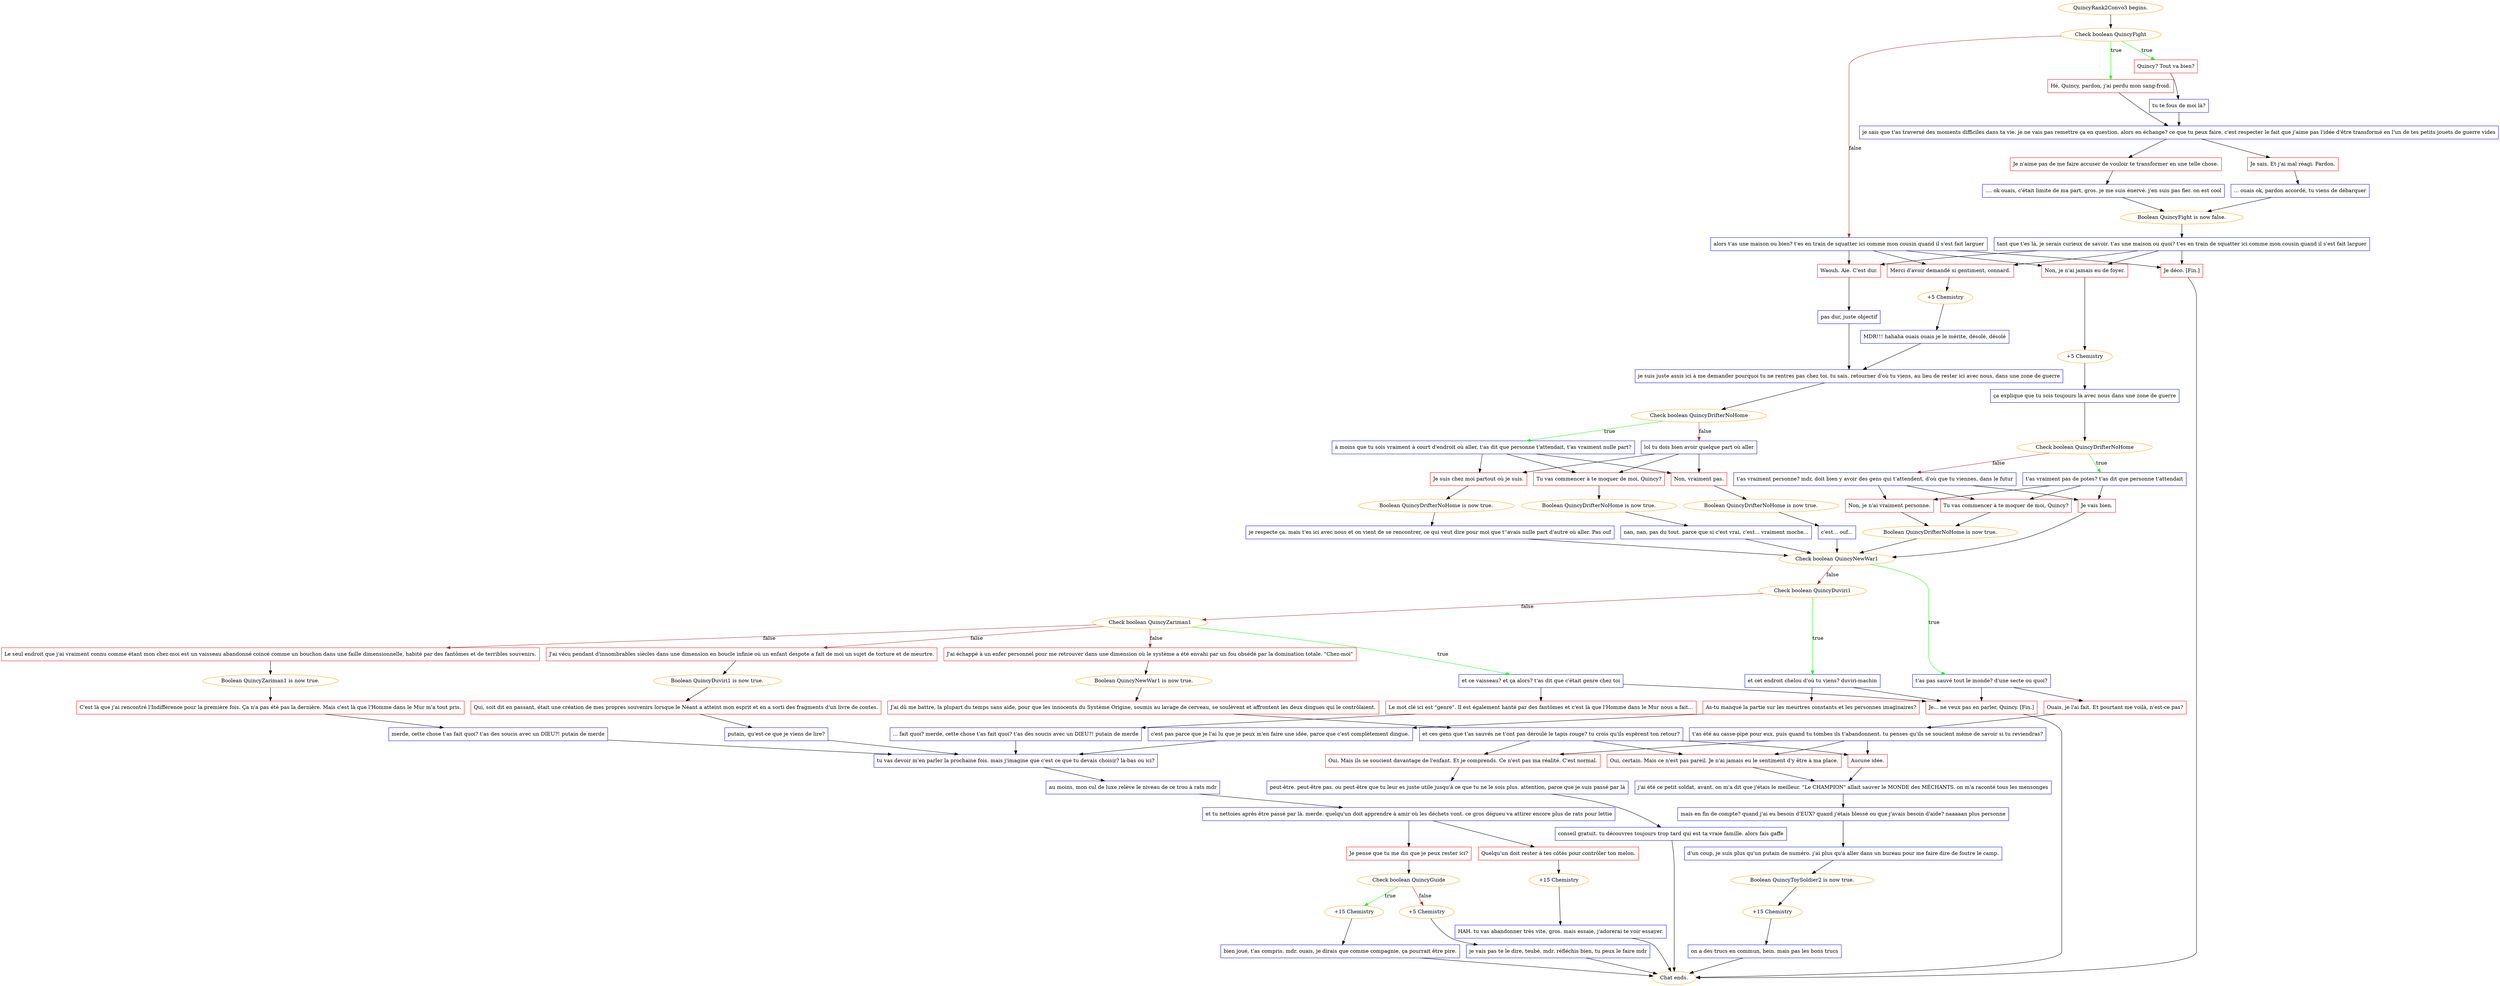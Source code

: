 digraph {
	"QuincyRank2Convo3 begins." [color=orange];
		"QuincyRank2Convo3 begins." -> j1268252343;
	j1268252343 [label="Check boolean QuincyFight",color=orange];
		j1268252343 -> j1881810819 [label=true,color=green];
		j1268252343 -> j816466451 [label=true,color=green];
		j1268252343 -> j2127308957 [label=false,color=brown];
	j1881810819 [label="Quincy? Tout va bien?",shape=box,color=red];
		j1881810819 -> j284037193;
	j816466451 [label="Hé, Quincy, pardon, j'ai perdu mon sang-froid.",shape=box,color=red];
		j816466451 -> j2309101078;
	j2127308957 [label="alors t'as une maison ou bien? t'es en train de squatter ici comme mon cousin quand il s'est fait larguer",shape=box,color=blue];
		j2127308957 -> j4145849019;
		j2127308957 -> j771284809;
		j2127308957 -> j1798485038;
		j2127308957 -> j2724799134;
	j284037193 [label="tu te fous de moi là?",shape=box,color=blue];
		j284037193 -> j2309101078;
	j2309101078 [label="je sais que t'as traversé des moments difficiles dans ta vie. je ne vais pas remettre ça en question. alors en échange? ce que tu peux faire, c'est respecter le fait que j'aime pas l'idée d'être transformé en l'un de tes petits jouets de guerre vides",shape=box,color=blue];
		j2309101078 -> j3628443214;
		j2309101078 -> j3632861072;
	j4145849019 [label="Non, je n'ai jamais eu de foyer.",shape=box,color=red];
		j4145849019 -> j2858645700;
	j771284809 [label="Waouh. Aïe. C'est dur.",shape=box,color=red];
		j771284809 -> j3731091316;
	j1798485038 [label="Merci d'avoir demandé si gentiment, connard.",shape=box,color=red];
		j1798485038 -> j1993774280;
	j2724799134 [label="Je déco. [Fin.]",shape=box,color=red];
		j2724799134 -> "Chat ends.";
	j3628443214 [label="Je n'aime pas de me faire accuser de vouloir te transformer en une telle chose.",shape=box,color=red];
		j3628443214 -> j1223139778;
	j3632861072 [label="Je sais. Et j'ai mal réagi. Pardon.",shape=box,color=red];
		j3632861072 -> j1066329388;
	j2858645700 [label="+5 Chemistry",color=orange];
		j2858645700 -> j236114901;
	j3731091316 [label="pas dur, juste objectif",shape=box,color=blue];
		j3731091316 -> j1941083659;
	j1993774280 [label="+5 Chemistry",color=orange];
		j1993774280 -> j7378187;
	"Chat ends." [color=orange];
	j1223139778 [label=".... ok ouais, c'était limite de ma part, gros. je me suis énervé. j'en suis pas fier. on est cool",shape=box,color=blue];
		j1223139778 -> j800227176;
	j1066329388 [label="... ouais ok, pardon accordé, tu viens de débarquer",shape=box,color=blue];
		j1066329388 -> j800227176;
	j236114901 [label="ça explique que tu sois toujours là avec nous dans une zone de guerre",shape=box,color=blue];
		j236114901 -> j385392045;
	j1941083659 [label="je suis juste assis ici à me demander pourquoi tu ne rentres pas chez toi. tu sais. retourner d'où tu viens, au lieu de rester ici avec nous, dans une zone de guerre",shape=box,color=blue];
		j1941083659 -> j2277458029;
	j7378187 [label="MDR!!! hahaha ouais ouais je le mérite, désolé, désolé",shape=box,color=blue];
		j7378187 -> j1941083659;
	j800227176 [label="Boolean QuincyFight is now false.",color=orange];
		j800227176 -> j291556207;
	j385392045 [label="Check boolean QuincyDrifterNoHome",color=orange];
		j385392045 -> j3486830441 [label=true,color=green];
		j385392045 -> j2635244033 [label=false,color=brown];
	j2277458029 [label="Check boolean QuincyDrifterNoHome",color=orange];
		j2277458029 -> j553219737 [label=true,color=green];
		j2277458029 -> j3318648955 [label=false,color=brown];
	j291556207 [label="tant que t'es là, je serais curieux de savoir. t'as une maison ou quoi? t'es en train de squatter ici comme mon cousin quand il s'est fait larguer",shape=box,color=blue];
		j291556207 -> j4145849019;
		j291556207 -> j771284809;
		j291556207 -> j1798485038;
		j291556207 -> j2724799134;
	j3486830441 [label="t'as vraiment pas de potes? t'as dit que personne t'attendait",shape=box,color=blue];
		j3486830441 -> j3923507773;
		j3486830441 -> j3203381716;
		j3486830441 -> j2417553943;
	j2635244033 [label="t'as vraiment personne? mdr, doit bien y avoir des gens qui t'attendent, d'où que tu viennes, dans le futur",shape=box,color=blue];
		j2635244033 -> j3923507773;
		j2635244033 -> j3203381716;
		j2635244033 -> j2417553943;
	j553219737 [label="à moins que tu sois vraiment à court d'endroit où aller, t'as dit que personne t'attendait, t'as vraiment nulle part?",shape=box,color=blue];
		j553219737 -> j3792315388;
		j553219737 -> j658569147;
		j553219737 -> j702170315;
	j3318648955 [label="lol tu dois bien avoir quelque part où aller",shape=box,color=blue];
		j3318648955 -> j3792315388;
		j3318648955 -> j658569147;
		j3318648955 -> j702170315;
	j3923507773 [label="Non, je n'ai vraiment personne.",shape=box,color=red];
		j3923507773 -> j2066304381;
	j3203381716 [label="Tu vas commencer à te moquer de moi, Quincy?",shape=box,color=red];
		j3203381716 -> j2066304381;
	j2417553943 [label="Je vais bien.",shape=box,color=red];
		j2417553943 -> j2418412933;
	j3792315388 [label="Non, vraiment pas.",shape=box,color=red];
		j3792315388 -> j1180842182;
	j658569147 [label="Tu vas commencer à te moquer de moi, Quincy?",shape=box,color=red];
		j658569147 -> j2017324754;
	j702170315 [label="Je suis chez moi partout où je suis.",shape=box,color=red];
		j702170315 -> j2908057823;
	j2066304381 [label="Boolean QuincyDrifterNoHome is now true.",color=orange];
		j2066304381 -> j2418412933;
	j2418412933 [label="Check boolean QuincyNewWar1",color=orange];
		j2418412933 -> j154449769 [label=true,color=green];
		j2418412933 -> j122500996 [label=false,color=brown];
	j1180842182 [label="Boolean QuincyDrifterNoHome is now true.",color=orange];
		j1180842182 -> j3153240187;
	j2017324754 [label="Boolean QuincyDrifterNoHome is now true.",color=orange];
		j2017324754 -> j245619950;
	j2908057823 [label="Boolean QuincyDrifterNoHome is now true.",color=orange];
		j2908057823 -> j294922463;
	j154449769 [label="t'as pas sauvé tout le monde? d'une secte ou quoi?",shape=box,color=blue];
		j154449769 -> j3367640789;
		j154449769 -> j4162147765;
	j122500996 [label="Check boolean QuincyDuviri1",color=orange];
		j122500996 -> j4227192687 [label=true,color=green];
		j122500996 -> j66625491 [label=false,color=brown];
	j3153240187 [label="c'est... ouf...",shape=box,color=blue];
		j3153240187 -> j2418412933;
	j245619950 [label="nan, nan, pas du tout. parce que si c'est vrai, c'est... vraiment moche...",shape=box,color=blue];
		j245619950 -> j2418412933;
	j294922463 [label="je respecte ça. mais t'es ici avec nous et on vient de se rencontrer, ce qui veut dire pour moi que t''avais nulle part d'autre où aller. Pas ouf",shape=box,color=blue];
		j294922463 -> j2418412933;
	j3367640789 [label="Ouais, je l'ai fait. Et pourtant me voilà, n'est-ce pas?",shape=box,color=red];
		j3367640789 -> j3076475835;
	j4162147765 [label="Je... ne veux pas en parler, Quincy. [Fin.]",shape=box,color=red];
		j4162147765 -> "Chat ends.";
	j4227192687 [label="et cet endroit chelou d'où tu viens? duviri-machin",shape=box,color=blue];
		j4227192687 -> j11501619;
		j4227192687 -> j4162147765;
	j66625491 [label="Check boolean QuincyZariman1",color=orange];
		j66625491 -> j1869985709 [label=true,color=green];
		j66625491 -> j3034024209 [label=false,color=brown];
		j66625491 -> j3623531549 [label=false,color=brown];
		j66625491 -> j1891645427 [label=false,color=brown];
	j3076475835 [label="t'as été au casse-pipe pour eux, puis quand tu tombes ils t'abandonnent. tu penses qu'ils se soucient même de savoir si tu reviendras?",shape=box,color=blue];
		j3076475835 -> j81862760;
		j3076475835 -> j3249778817;
		j3076475835 -> j3819338951;
	j11501619 [label="As-tu manqué la partie sur les meurtres constants et les personnes imaginaires?",shape=box,color=red];
		j11501619 -> j2738907438;
	j1869985709 [label="et ce vaisseau? et ça alors? t'as dit que c'était genre chez toi",shape=box,color=blue];
		j1869985709 -> j4069913324;
		j1869985709 -> j4162147765;
	j3034024209 [label="J'ai échappé à un enfer personnel pour me retrouver dans une dimension où le système a été envahi par un fou obsédé par la domination totale. \"Chez-moi\"",shape=box,color=red];
		j3034024209 -> j3541485117;
	j3623531549 [label="Le seul endroit que j'ai vraiment connu comme étant mon chez-moi est un vaisseau abandonné coincé comme un bouchon dans une faille dimensionnelle, habité par des fantômes et de terribles souvenirs.",shape=box,color=red];
		j3623531549 -> j2625761554;
	j1891645427 [label="J'ai vécu pendant d'innombrables siècles dans une dimension en boucle infinie où un enfant despote a fait de moi un sujet de torture et de meurtre.",shape=box,color=red];
		j1891645427 -> j777962102;
	j81862760 [label="Aucune idée.",shape=box,color=red];
		j81862760 -> j2171283491;
	j3249778817 [label="Oui, certain. Mais ce n'est pas pareil. Je n'ai jamais eu le sentiment d'y être à ma place.",shape=box,color=red];
		j3249778817 -> j2171283491;
	j3819338951 [label="Oui. Mais ils se soucient davantage de l'enfant. Et je comprends. Ce n'est pas ma réalité. C'est normal.",shape=box,color=red];
		j3819338951 -> j2250568674;
	j2738907438 [label="c'est pas parce que je l'ai lu que je peux m'en faire une idée, parce que c'est complètement dingue.",shape=box,color=blue];
		j2738907438 -> j2102000447;
	j4069913324 [label="Le mot clé ici est \"genre\". Il est également hanté par des fantômes et c'est là que l'Homme dans le Mur nous a fait...",shape=box,color=red];
		j4069913324 -> j1539947890;
	j3541485117 [label="Boolean QuincyNewWar1 is now true.",color=orange];
		j3541485117 -> j489246577;
	j2625761554 [label="Boolean QuincyZariman1 is now true.",color=orange];
		j2625761554 -> j3379402006;
	j777962102 [label="Boolean QuincyDuviri1 is now true.",color=orange];
		j777962102 -> j3630816514;
	j2171283491 [label="j'ai été ce petit soldat, avant. on m'a dit que j'étais le meilleur. \"Le CHAMPION\" allait sauver le MONDE des MÉCHANTS. on m'a raconté tous les mensonges",shape=box,color=blue];
		j2171283491 -> j2117104605;
	j2250568674 [label="peut-être. peut-être pas. ou peut-être que tu leur es juste utile jusqu'à ce que tu ne le sois plus. attention, parce que je suis passé par là",shape=box,color=blue];
		j2250568674 -> j3521781439;
	j2102000447 [label="tu vas devoir m'en parler la prochaine fois. mais j'imagine que c'est ce que tu devais choisir? là-bas ou ici?",shape=box,color=blue];
		j2102000447 -> j4104357414;
	j1539947890 [label="... fait quoi? merde, cette chose t'as fait quoi? t'as des soucis avec un DIEU?! putain de merde",shape=box,color=blue];
		j1539947890 -> j2102000447;
	j489246577 [label="J'ai dû me battre, la plupart du temps sans aide, pour que les innocents du Système Origine, soumis au lavage de cerveau, se soulèvent et affrontent les deux dingues qui le contrôlaient.",shape=box,color=red];
		j489246577 -> j2208565738;
	j3379402006 [label="C'est là que j'ai rencontré l'Indifférence pour la première fois. Ça n'a pas été pas la dernière. Mais c'est là que l'Homme dans le Mur m'a tout pris.",shape=box,color=red];
		j3379402006 -> j1536816264;
	j3630816514 [label="Qui, soit dit en passant, était une création de mes propres souvenirs lorsque le Néant a atteint mon esprit et en a sorti des fragments d'un livre de contes.",shape=box,color=red];
		j3630816514 -> j4207030868;
	j2117104605 [label="mais en fin de compte? quand j'ai eu besoin d'EUX? quand j'étais blessé ou que j'avais besoin d'aide? naaaaan plus personne",shape=box,color=blue];
		j2117104605 -> j1911113595;
	j3521781439 [label="conseil gratuit. tu découvres toujours trop tard qui est ta vraie famille. alors fais gaffe",shape=box,color=blue];
		j3521781439 -> "Chat ends.";
	j4104357414 [label="au moins, mon cul de luxe relève le niveau de ce trou à rats mdr",shape=box,color=blue];
		j4104357414 -> j157284141;
	j2208565738 [label="et ces gens que t'as sauvés ne t'ont pas déroulé le tapis rouge? tu crois qu'ils espèrent ton retour?",shape=box,color=blue];
		j2208565738 -> j81862760;
		j2208565738 -> j3249778817;
		j2208565738 -> j3819338951;
	j1536816264 [label="merde, cette chose t'as fait quoi? t'as des soucis avec un DIEU?! putain de merde",shape=box,color=blue];
		j1536816264 -> j2102000447;
	j4207030868 [label="putain, qu'est-ce que je viens de lire?",shape=box,color=blue];
		j4207030868 -> j2102000447;
	j1911113595 [label="d'un coup, je suis plus qu'un putain de numéro. j'ai plus qu'à aller dans un bureau pour me faire dire de foutre le camp.",shape=box,color=blue];
		j1911113595 -> j1951690460;
	j157284141 [label="et tu nettoies après être passé par là. merde. quelqu'un doit apprendre à amir où les déchets vont. ce gros dégueu va attirer encore plus de rats pour lettie",shape=box,color=blue];
		j157284141 -> j1256703526;
		j157284141 -> j2342303458;
	j1951690460 [label="Boolean QuincyToySoldier2 is now true.",color=orange];
		j1951690460 -> j1243349127;
	j1256703526 [label="Je pense que tu me dis que je peux rester ici?",shape=box,color=red];
		j1256703526 -> j3876051558;
	j2342303458 [label="Quelqu’un doit rester à tes côtés pour contrôler ton melon.",shape=box,color=red];
		j2342303458 -> j1429234537;
	j1243349127 [label="+15 Chemistry",color=orange];
		j1243349127 -> j2334995435;
	j3876051558 [label="Check boolean QuincyGuide",color=orange];
		j3876051558 -> j3047731633 [label=true,color=green];
		j3876051558 -> j1745243217 [label=false,color=brown];
	j1429234537 [label="+15 Chemistry",color=orange];
		j1429234537 -> j1538888016;
	j2334995435 [label="on a des trucs en commun, hein. mais pas les bons trucs",shape=box,color=blue];
		j2334995435 -> "Chat ends.";
	j3047731633 [label="+15 Chemistry",color=orange];
		j3047731633 -> j3774139313;
	j1745243217 [label="+5 Chemistry",color=orange];
		j1745243217 -> j1821501360;
	j1538888016 [label="HAH. tu vas abandonner très vite, gros. mais essaie, j'adorerai te voir essayer.",shape=box,color=blue];
		j1538888016 -> "Chat ends.";
	j3774139313 [label="bien joué, t'as compris. mdr. ouais, je dirais que comme compagnie, ça pourrait être pire.",shape=box,color=blue];
		j3774139313 -> "Chat ends.";
	j1821501360 [label="je vais pas te le dire, teubé. mdr. réfléchis bien, tu peux le faire mdr",shape=box,color=blue];
		j1821501360 -> "Chat ends.";
}